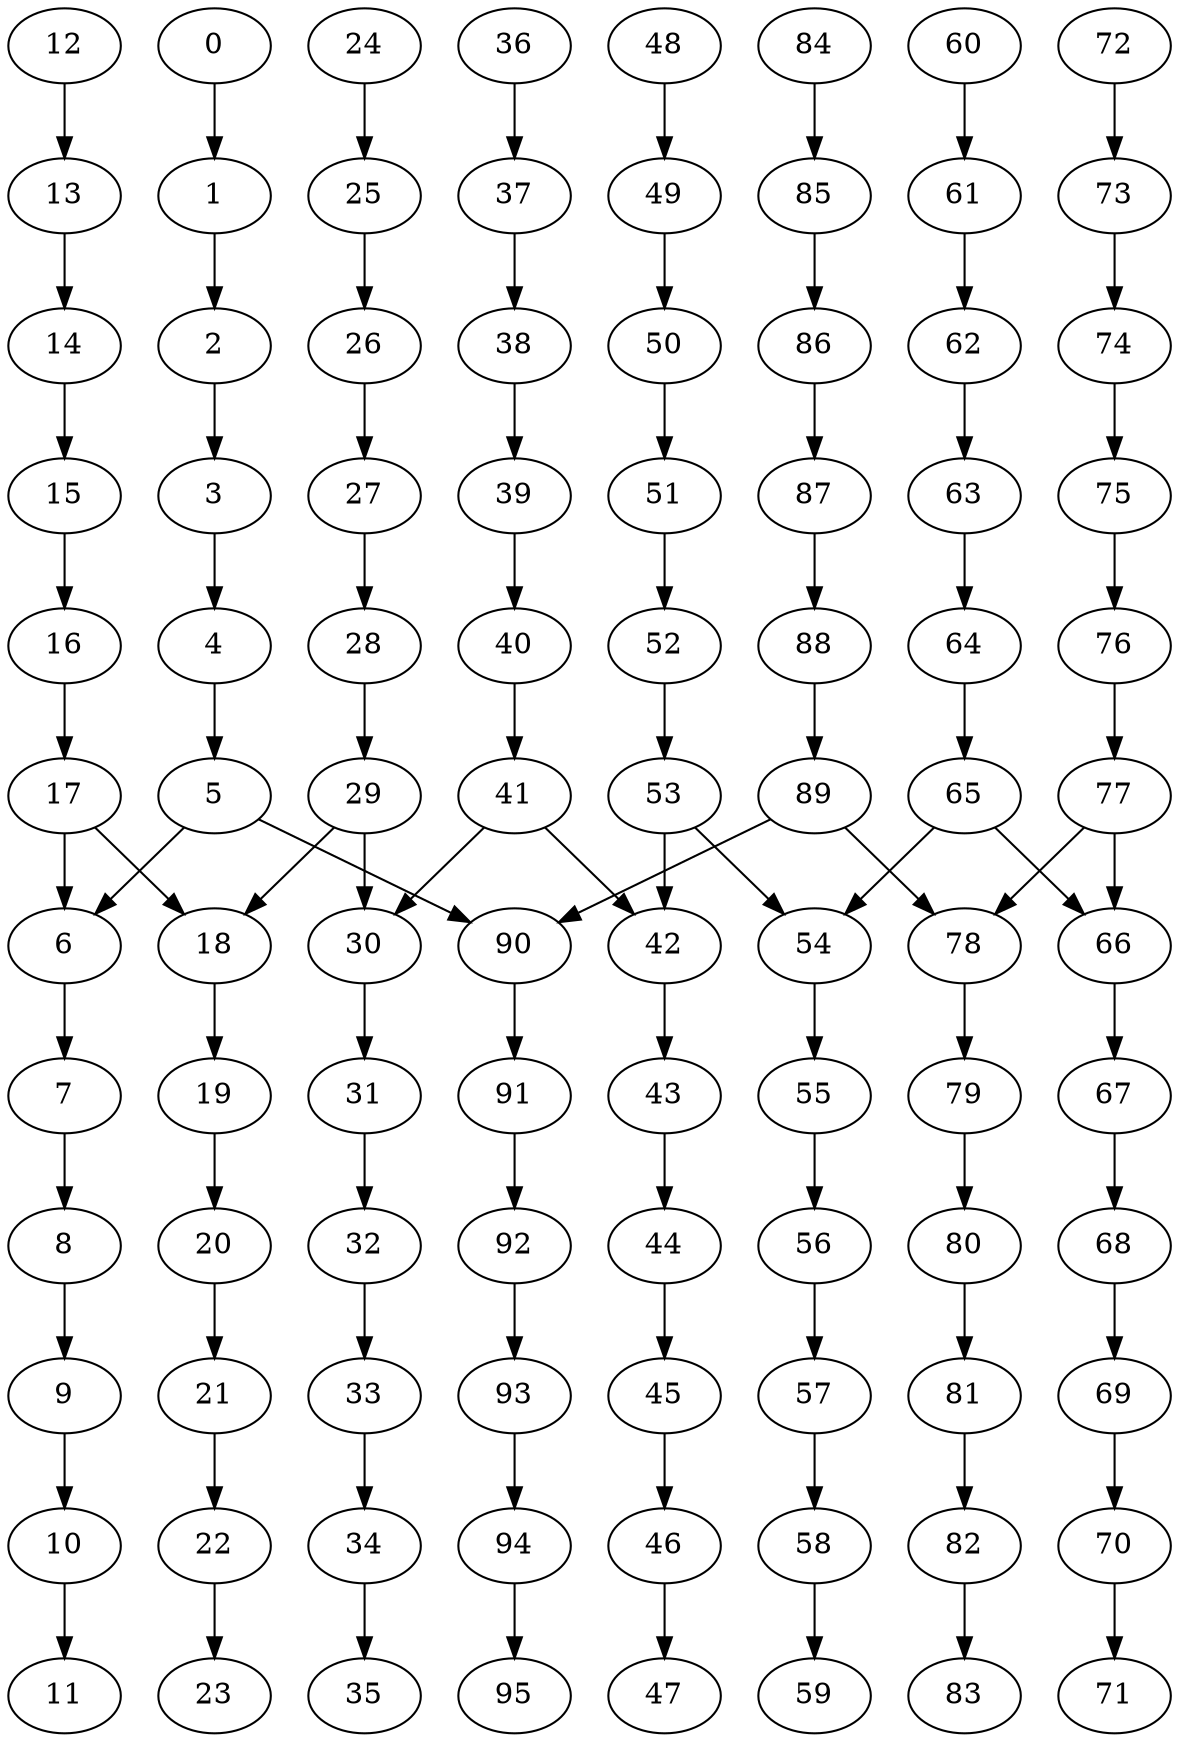 digraph G {
0 [count=0, tid=0];
1 [count=1, tid=0];
2 [count=2, tid=0];
3 [count=3, tid=0];
4 [count=4, tid=0];
5 [count=5, tid=0];

6 [count=0, tid=1];
7 [count=1, tid=1];
8 [count=2, tid=1];
9 [count=3, tid=1];
10 [count=4, tid=1];
11 [count=5, tid=1];

12 [count=0, tid=2];
13 [count=1, tid=2];
14 [count=2, tid=2];
15 [count=3, tid=2];
16 [count=4, tid=2];
17 [count=5, tid=2];

18 [count=0, tid=3];
19 [count=1, tid=3];
20 [count=2, tid=3];
21 [count=3, tid=3];
22 [count=4, tid=3];
23 [count=5, tid=3];

24 [count=0, tid=4];
25 [count=1, tid=4];
26 [count=2, tid=4];
27 [count=3, tid=4];
28 [count=4, tid=4];
29 [count=5, tid=4];

30 [count=0, tid=5];
31 [count=1, tid=5];
32 [count=2, tid=5];
33 [count=3, tid=5];
34 [count=4, tid=5];
35 [count=5, tid=5];


36 [count=0, tid=6];
37 [count=1, tid=6];
38 [count=2, tid=6];
39 [count=3, tid=6];
40 [count=4, tid=6];
41 [count=5, tid=6];

42 [count=0, tid=7];
43 [count=1, tid=7];
44 [count=2, tid=7];
45 [count=3, tid=7];
46 [count=4, tid=7];
47 [count=5, tid=7];

48 [count=0, tid=8];
49 [count=1, tid=8];
50 [count=2, tid=8];
51 [count=3, tid=8];
52 [count=4, tid=8];
53 [count=5, tid=8];

54 [count=0, tid=9];
55 [count=1, tid=9];
56 [count=2, tid=9];
57 [count=3, tid=9];
58 [count=4, tid=9];
59 [count=5, tid=9];

60 [count=0, tid=10];
61 [count=1, tid=10];
62 [count=2, tid=10];
63 [count=3, tid=10];
64 [count=4, tid=10];
65 [count=5, tid=10];

66 [count=0, tid=11];
67 [count=1, tid=11];
68 [count=2, tid=11];
69 [count=3, tid=11];
70 [count=4, tid=11];
71 [count=5, tid=11];

72 [count=0, tid=12];
73 [count=1, tid=12];
74 [count=2, tid=12];
75 [count=3, tid=12];
76 [count=4, tid=12];
77 [count=5, tid=12];

78 [count=0, tid=13];
79 [count=1, tid=13];
80 [count=2, tid=13];
81 [count=3, tid=13];
82 [count=4, tid=13];
83 [count=5, tid=13];

84 [count=0, tid=14];
85 [count=1, tid=14];
86 [count=2, tid=14];
87 [count=3, tid=14];
88 [count=4, tid=14];
89 [count=5, tid=14];

90 [count=0, tid=15];
91 [count=1, tid=15];
92 [count=2, tid=15];
93 [count=3, tid=15];
94 [count=4, tid=15];
95 [count=5, tid=15];

0->1 ;
1->2 ;
2->3 ;
3->4 ;
4->5 ;

5-> 90;
5->6;

6->7 ;
7->8 ;
8->9 ;
9->10 ;
10->11 ;

12->13 ;
13->14 ;
14->15 ;
15->16 ;
16->17 ;

17->6 ;
17->18 ;

18->19 ;
19->20 ;
20->21 ;
21->22 ;
22->23 ;

24->25 ;
25->26 ;
26->27 ;
27->28 ;
28->29 ;

29->18 ;
29->30 ;

30->31;
31->32;
32->33;
33->34;
34->35;

36->37;
37->38;
38->39;
39->40;
40->41;

41->30;
41->42;

42->43;
43->44;
44->45;
45->46;
46->47;

48->49;
49->50;
50->51;
51->52;
52->53;

53->42;
53->54;

54->55;
55->56;
56->57;
57->58;
58->59;

60->61;
61->62;
62->63;
63->64;
64->65;

65->54;
65->66;

66->67;
67->68;
68->69;
69->70;
70->71;

72->73;
73->74;
74->75;
75->76;
76->77;

77->66;
77->78;

78->79;
79->80;
80->81;
81->82;
82->83;

84->85;
85->86;
86->87;
87->88;
88->89;

89->78;
89->90;

90->91;
91->92;
92->93;
93->94;
94->95;

}

